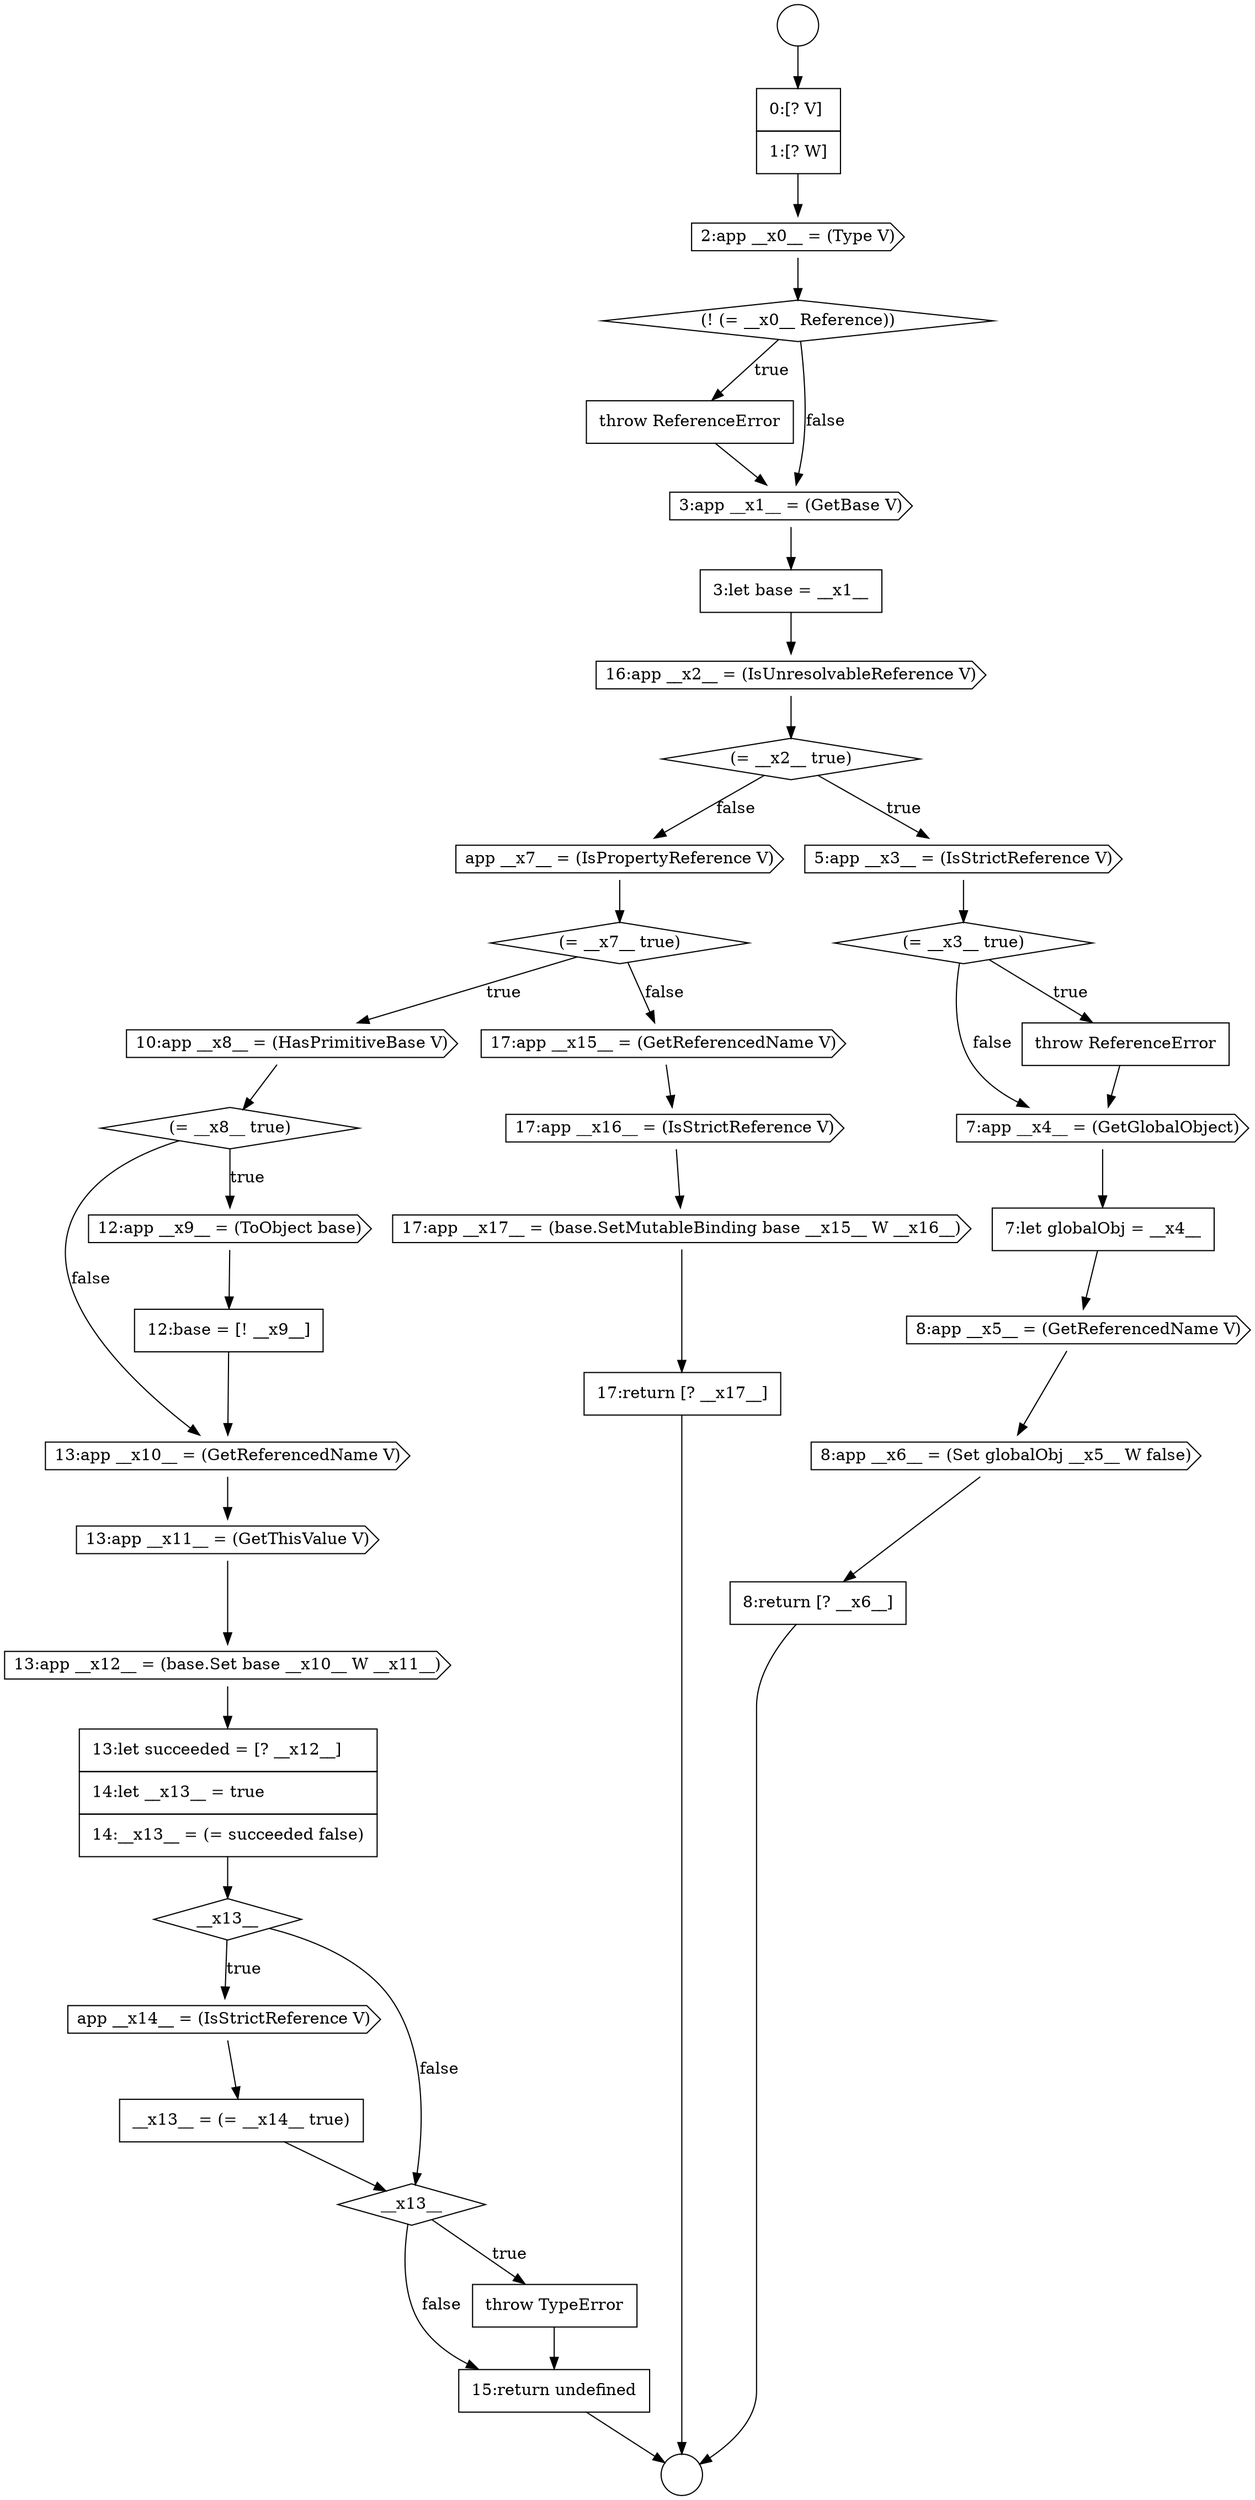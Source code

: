 digraph {
  node101 [shape=diamond, label=<<font color="black">(= __x2__ true)</font>> color="black" fillcolor="white" style=filled]
  node93 [shape=circle label=" " color="black" fillcolor="white" style=filled]
  node116 [shape=cds, label=<<font color="black">13:app __x10__ = (GetReferencedName V)</font>> color="black" fillcolor="white" style=filled]
  node129 [shape=none, margin=0, label=<<font color="black">
    <table border="0" cellborder="1" cellspacing="0" cellpadding="10">
      <tr><td align="left">17:return [? __x17__]</td></tr>
    </table>
  </font>> color="black" fillcolor="white" style=filled]
  node118 [shape=cds, label=<<font color="black">13:app __x12__ = (base.Set base __x10__ W __x11__)</font>> color="black" fillcolor="white" style=filled]
  node95 [shape=cds, label=<<font color="black">2:app __x0__ = (Type V)</font>> color="black" fillcolor="white" style=filled]
  node127 [shape=cds, label=<<font color="black">17:app __x16__ = (IsStrictReference V)</font>> color="black" fillcolor="white" style=filled]
  node114 [shape=cds, label=<<font color="black">12:app __x9__ = (ToObject base)</font>> color="black" fillcolor="white" style=filled]
  node119 [shape=none, margin=0, label=<<font color="black">
    <table border="0" cellborder="1" cellspacing="0" cellpadding="10">
      <tr><td align="left">13:let succeeded = [? __x12__]</td></tr>
      <tr><td align="left">14:let __x13__ = true</td></tr>
      <tr><td align="left">14:__x13__ = (= succeeded false)</td></tr>
    </table>
  </font>> color="black" fillcolor="white" style=filled]
  node115 [shape=none, margin=0, label=<<font color="black">
    <table border="0" cellborder="1" cellspacing="0" cellpadding="10">
      <tr><td align="left">12:base = [! __x9__]</td></tr>
    </table>
  </font>> color="black" fillcolor="white" style=filled]
  node120 [shape=diamond, label=<<font color="black">__x13__</font>> color="black" fillcolor="white" style=filled]
  node110 [shape=cds, label=<<font color="black">app __x7__ = (IsPropertyReference V)</font>> color="black" fillcolor="white" style=filled]
  node125 [shape=none, margin=0, label=<<font color="black">
    <table border="0" cellborder="1" cellspacing="0" cellpadding="10">
      <tr><td align="left">15:return undefined</td></tr>
    </table>
  </font>> color="black" fillcolor="white" style=filled]
  node106 [shape=none, margin=0, label=<<font color="black">
    <table border="0" cellborder="1" cellspacing="0" cellpadding="10">
      <tr><td align="left">7:let globalObj = __x4__</td></tr>
    </table>
  </font>> color="black" fillcolor="white" style=filled]
  node121 [shape=cds, label=<<font color="black">app __x14__ = (IsStrictReference V)</font>> color="black" fillcolor="white" style=filled]
  node117 [shape=cds, label=<<font color="black">13:app __x11__ = (GetThisValue V)</font>> color="black" fillcolor="white" style=filled]
  node102 [shape=cds, label=<<font color="black">5:app __x3__ = (IsStrictReference V)</font>> color="black" fillcolor="white" style=filled]
  node92 [shape=circle label=" " color="black" fillcolor="white" style=filled]
  node97 [shape=none, margin=0, label=<<font color="black">
    <table border="0" cellborder="1" cellspacing="0" cellpadding="10">
      <tr><td align="left">throw ReferenceError</td></tr>
    </table>
  </font>> color="black" fillcolor="white" style=filled]
  node109 [shape=none, margin=0, label=<<font color="black">
    <table border="0" cellborder="1" cellspacing="0" cellpadding="10">
      <tr><td align="left">8:return [? __x6__]</td></tr>
    </table>
  </font>> color="black" fillcolor="white" style=filled]
  node124 [shape=none, margin=0, label=<<font color="black">
    <table border="0" cellborder="1" cellspacing="0" cellpadding="10">
      <tr><td align="left">throw TypeError</td></tr>
    </table>
  </font>> color="black" fillcolor="white" style=filled]
  node96 [shape=diamond, label=<<font color="black">(! (= __x0__ Reference))</font>> color="black" fillcolor="white" style=filled]
  node128 [shape=cds, label=<<font color="black">17:app __x17__ = (base.SetMutableBinding base __x15__ W __x16__)</font>> color="black" fillcolor="white" style=filled]
  node105 [shape=cds, label=<<font color="black">7:app __x4__ = (GetGlobalObject)</font>> color="black" fillcolor="white" style=filled]
  node113 [shape=diamond, label=<<font color="black">(= __x8__ true)</font>> color="black" fillcolor="white" style=filled]
  node98 [shape=cds, label=<<font color="black">3:app __x1__ = (GetBase V)</font>> color="black" fillcolor="white" style=filled]
  node103 [shape=diamond, label=<<font color="black">(= __x3__ true)</font>> color="black" fillcolor="white" style=filled]
  node108 [shape=cds, label=<<font color="black">8:app __x6__ = (Set globalObj __x5__ W false)</font>> color="black" fillcolor="white" style=filled]
  node112 [shape=cds, label=<<font color="black">10:app __x8__ = (HasPrimitiveBase V)</font>> color="black" fillcolor="white" style=filled]
  node123 [shape=diamond, label=<<font color="black">__x13__</font>> color="black" fillcolor="white" style=filled]
  node99 [shape=none, margin=0, label=<<font color="black">
    <table border="0" cellborder="1" cellspacing="0" cellpadding="10">
      <tr><td align="left">3:let base = __x1__</td></tr>
    </table>
  </font>> color="black" fillcolor="white" style=filled]
  node104 [shape=none, margin=0, label=<<font color="black">
    <table border="0" cellborder="1" cellspacing="0" cellpadding="10">
      <tr><td align="left">throw ReferenceError</td></tr>
    </table>
  </font>> color="black" fillcolor="white" style=filled]
  node107 [shape=cds, label=<<font color="black">8:app __x5__ = (GetReferencedName V)</font>> color="black" fillcolor="white" style=filled]
  node126 [shape=cds, label=<<font color="black">17:app __x15__ = (GetReferencedName V)</font>> color="black" fillcolor="white" style=filled]
  node94 [shape=none, margin=0, label=<<font color="black">
    <table border="0" cellborder="1" cellspacing="0" cellpadding="10">
      <tr><td align="left">0:[? V]</td></tr>
      <tr><td align="left">1:[? W]</td></tr>
    </table>
  </font>> color="black" fillcolor="white" style=filled]
  node111 [shape=diamond, label=<<font color="black">(= __x7__ true)</font>> color="black" fillcolor="white" style=filled]
  node122 [shape=none, margin=0, label=<<font color="black">
    <table border="0" cellborder="1" cellspacing="0" cellpadding="10">
      <tr><td align="left">__x13__ = (= __x14__ true)</td></tr>
    </table>
  </font>> color="black" fillcolor="white" style=filled]
  node100 [shape=cds, label=<<font color="black">16:app __x2__ = (IsUnresolvableReference V)</font>> color="black" fillcolor="white" style=filled]
  node107 -> node108 [ color="black"]
  node101 -> node102 [label=<<font color="black">true</font>> color="black"]
  node101 -> node110 [label=<<font color="black">false</font>> color="black"]
  node124 -> node125 [ color="black"]
  node104 -> node105 [ color="black"]
  node122 -> node123 [ color="black"]
  node99 -> node100 [ color="black"]
  node125 -> node93 [ color="black"]
  node118 -> node119 [ color="black"]
  node96 -> node97 [label=<<font color="black">true</font>> color="black"]
  node96 -> node98 [label=<<font color="black">false</font>> color="black"]
  node105 -> node106 [ color="black"]
  node95 -> node96 [ color="black"]
  node127 -> node128 [ color="black"]
  node115 -> node116 [ color="black"]
  node129 -> node93 [ color="black"]
  node111 -> node112 [label=<<font color="black">true</font>> color="black"]
  node111 -> node126 [label=<<font color="black">false</font>> color="black"]
  node108 -> node109 [ color="black"]
  node109 -> node93 [ color="black"]
  node119 -> node120 [ color="black"]
  node92 -> node94 [ color="black"]
  node98 -> node99 [ color="black"]
  node123 -> node124 [label=<<font color="black">true</font>> color="black"]
  node123 -> node125 [label=<<font color="black">false</font>> color="black"]
  node117 -> node118 [ color="black"]
  node116 -> node117 [ color="black"]
  node113 -> node114 [label=<<font color="black">true</font>> color="black"]
  node113 -> node116 [label=<<font color="black">false</font>> color="black"]
  node120 -> node121 [label=<<font color="black">true</font>> color="black"]
  node120 -> node123 [label=<<font color="black">false</font>> color="black"]
  node94 -> node95 [ color="black"]
  node102 -> node103 [ color="black"]
  node103 -> node104 [label=<<font color="black">true</font>> color="black"]
  node103 -> node105 [label=<<font color="black">false</font>> color="black"]
  node114 -> node115 [ color="black"]
  node97 -> node98 [ color="black"]
  node128 -> node129 [ color="black"]
  node112 -> node113 [ color="black"]
  node126 -> node127 [ color="black"]
  node100 -> node101 [ color="black"]
  node121 -> node122 [ color="black"]
  node106 -> node107 [ color="black"]
  node110 -> node111 [ color="black"]
}
